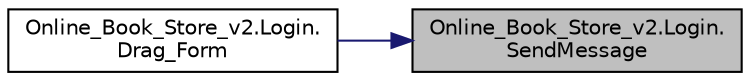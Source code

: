 digraph "Online_Book_Store_v2.Login.SendMessage"
{
 // LATEX_PDF_SIZE
  edge [fontname="Helvetica",fontsize="10",labelfontname="Helvetica",labelfontsize="10"];
  node [fontname="Helvetica",fontsize="10",shape=record];
  rankdir="RL";
  Node1 [label="Online_Book_Store_v2.Login.\lSendMessage",height=0.2,width=0.4,color="black", fillcolor="grey75", style="filled", fontcolor="black",tooltip=" "];
  Node1 -> Node2 [dir="back",color="midnightblue",fontsize="10",style="solid",fontname="Helvetica"];
  Node2 [label="Online_Book_Store_v2.Login.\lDrag_Form",height=0.2,width=0.4,color="black", fillcolor="white", style="filled",URL="$class_online___book___store__v2_1_1_login.html#ae8838733349f75cc1c4337d22930b51e",tooltip=" "];
}
